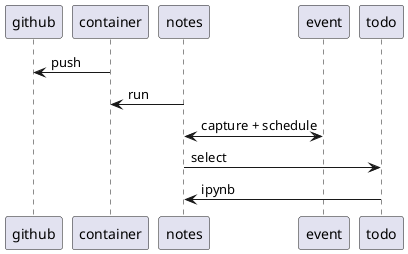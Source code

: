 @startuml
github <- container: push
container <- notes: run
event <-> notes: capture + schedule
notes -> todo: select
todo -> notes: ipynb
@enduml
